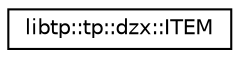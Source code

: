 digraph "Graphical Class Hierarchy"
{
 // LATEX_PDF_SIZE
  edge [fontname="Helvetica",fontsize="10",labelfontname="Helvetica",labelfontsize="10"];
  node [fontname="Helvetica",fontsize="10",shape=record];
  rankdir="LR";
  Node0 [label="libtp::tp::dzx::ITEM",height=0.2,width=0.4,color="black", fillcolor="white", style="filled",URL="$dc/d85/structlibtp_1_1tp_1_1dzx_1_1ITEM.html",tooltip="Holds information about field a item ACTR (i.e rupees)"];
}
